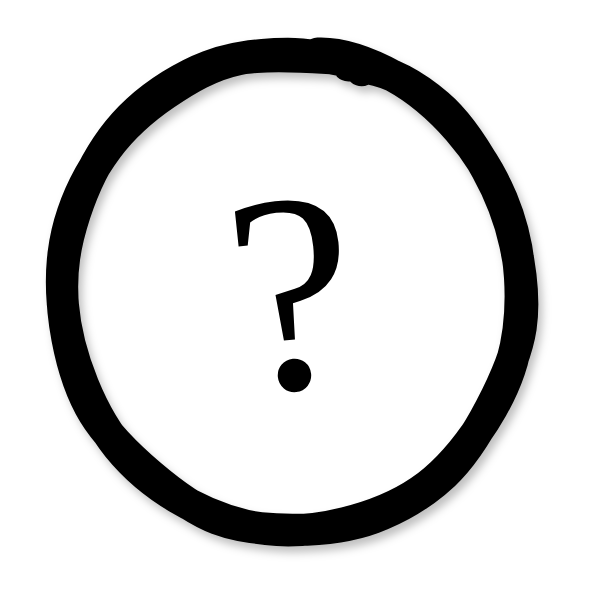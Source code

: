 <mxfile compressed="true" version="14.8.1" type="github" pages="2"><diagram id="52SWHgsBKzSKNYgakw62" name="README"><mxGraphModel dx="1426" dy="964" grid="1" gridSize="10" guides="1" tooltips="1" connect="1" arrows="1" fold="1" page="1" pageScale="1" pageWidth="1920" pageHeight="1200" math="0" shadow="0"><root><mxCell id="0"/><mxCell id="1" parent="0"/><mxCell id="xcdYKB0gGcqWvCre-Eui-1" value="&lt;font style=&quot;font-size: 142px&quot;&gt;?&lt;/font&gt;" style="ellipse;whiteSpace=wrap;html=1;aspect=fixed;sketch=1;fontFamily=Comic Sans MS;fontSize=122;strokeWidth=16;fillStyle=auto;fillColor=none;shadow=1;rotation=354;" vertex="1" parent="1"><mxGeometry x="840" y="480" width="240" height="240" as="geometry"/></mxCell></root></mxGraphModel></diagram><diagram id="dZ1PI51HnO5ZqcpCGSKP" name="Page-4"><mxGraphModel dx="1426" dy="918" grid="1" gridSize="10" guides="1" tooltips="1" connect="1" arrows="1" fold="1" page="1" pageScale="1" pageWidth="1920" pageHeight="1200" math="0" shadow="0"><root><mxCell id="iO7XBx3UWyeLe_BWrbrv-0"/><mxCell id="iO7XBx3UWyeLe_BWrbrv-1" parent="iO7XBx3UWyeLe_BWrbrv-0"/><mxCell id="K7h-D2wpLNWhD3SLHysE-43" style="edgeStyle=orthogonalEdgeStyle;rounded=0;orthogonalLoop=1;jettySize=auto;html=1;entryX=0.5;entryY=0;entryDx=0;entryDy=0;endArrow=none;endFill=0;exitX=0.5;exitY=1;exitDx=0;exitDy=0;sketch=0;shadow=0;" edge="1" parent="iO7XBx3UWyeLe_BWrbrv-1" source="K7h-D2wpLNWhD3SLHysE-10" target="K7h-D2wpLNWhD3SLHysE-40"><mxGeometry relative="1" as="geometry"/></mxCell><mxCell id="K7h-D2wpLNWhD3SLHysE-10" value="Start" style="ellipse;sketch=0;shadow=0;" vertex="1" parent="iO7XBx3UWyeLe_BWrbrv-1"><mxGeometry x="451" y="260" width="80" height="80" as="geometry"/></mxCell><mxCell id="K7h-D2wpLNWhD3SLHysE-11" value="Setup" style="rounded=1;sketch=0;shadow=0;" vertex="1" parent="iO7XBx3UWyeLe_BWrbrv-1"><mxGeometry x="70" y="470" width="80" height="30" as="geometry"/></mxCell><mxCell id="K7h-D2wpLNWhD3SLHysE-12" value="" style="edgeStyle=elbowEdgeStyle;elbow=vertical;endArrow=none;endFill=0;rounded=0;sketch=0;shadow=0;" edge="1" source="K7h-D2wpLNWhD3SLHysE-10" target="K7h-D2wpLNWhD3SLHysE-11" parent="iO7XBx3UWyeLe_BWrbrv-1"><mxGeometry relative="1" as="geometry"/></mxCell><mxCell id="K7h-D2wpLNWhD3SLHysE-13" value="Webiste" style="rounded=1;sketch=0;shadow=0;" vertex="1" parent="iO7XBx3UWyeLe_BWrbrv-1"><mxGeometry x="165" y="470" width="80" height="30" as="geometry"/></mxCell><mxCell id="K7h-D2wpLNWhD3SLHysE-14" value="" style="edgeStyle=elbowEdgeStyle;elbow=vertical;endArrow=none;endFill=0;rounded=0;sketch=0;shadow=0;" edge="1" source="K7h-D2wpLNWhD3SLHysE-10" target="K7h-D2wpLNWhD3SLHysE-13" parent="iO7XBx3UWyeLe_BWrbrv-1"><mxGeometry relative="1" as="geometry"/></mxCell><mxCell id="K7h-D2wpLNWhD3SLHysE-15" value="Landing" style="rounded=1;sketch=0;shadow=0;" vertex="1" parent="iO7XBx3UWyeLe_BWrbrv-1"><mxGeometry x="261" y="470" width="80" height="30" as="geometry"/></mxCell><mxCell id="K7h-D2wpLNWhD3SLHysE-16" value="" style="edgeStyle=elbowEdgeStyle;elbow=vertical;endArrow=none;endFill=0;rounded=0;sketch=0;shadow=0;" edge="1" source="K7h-D2wpLNWhD3SLHysE-10" target="K7h-D2wpLNWhD3SLHysE-15" parent="iO7XBx3UWyeLe_BWrbrv-1"><mxGeometry relative="1" as="geometry"/></mxCell><mxCell id="K7h-D2wpLNWhD3SLHysE-17" value="Blog" style="rounded=1;sketch=0;shadow=0;" vertex="1" parent="iO7XBx3UWyeLe_BWrbrv-1"><mxGeometry x="356" y="470" width="80" height="30" as="geometry"/></mxCell><mxCell id="K7h-D2wpLNWhD3SLHysE-18" value="" style="edgeStyle=elbowEdgeStyle;elbow=vertical;endArrow=none;endFill=0;rounded=0;sketch=0;shadow=0;" edge="1" source="K7h-D2wpLNWhD3SLHysE-10" target="K7h-D2wpLNWhD3SLHysE-17" parent="iO7XBx3UWyeLe_BWrbrv-1"><mxGeometry relative="1" as="geometry"/></mxCell><mxCell id="K7h-D2wpLNWhD3SLHysE-19" value="Entry" style="rounded=1;sketch=0;shadow=0;" vertex="1" parent="iO7XBx3UWyeLe_BWrbrv-1"><mxGeometry x="737" y="470" width="80" height="30" as="geometry"/></mxCell><mxCell id="K7h-D2wpLNWhD3SLHysE-20" value="" style="edgeStyle=elbowEdgeStyle;elbow=vertical;endArrow=none;endFill=0;rounded=0;sketch=0;dashed=1;shadow=0;" edge="1" source="K7h-D2wpLNWhD3SLHysE-10" target="K7h-D2wpLNWhD3SLHysE-19" parent="iO7XBx3UWyeLe_BWrbrv-1"><mxGeometry relative="1" as="geometry"/></mxCell><mxCell id="K7h-D2wpLNWhD3SLHysE-23" value="Loja" style="rounded=1;sketch=0;shadow=0;" vertex="1" parent="iO7XBx3UWyeLe_BWrbrv-1"><mxGeometry x="546" y="600" width="80" height="30" as="geometry"/></mxCell><mxCell id="K7h-D2wpLNWhD3SLHysE-24" value="" style="edgeStyle=elbowEdgeStyle;elbow=vertical;rounded=0;endFill=0;endArrow=none;sketch=0;dashed=1;shadow=0;" edge="1" source="K7h-D2wpLNWhD3SLHysE-19" target="K7h-D2wpLNWhD3SLHysE-23" parent="iO7XBx3UWyeLe_BWrbrv-1"><mxGeometry relative="1" as="geometry"/></mxCell><mxCell id="K7h-D2wpLNWhD3SLHysE-27" value="Web App" style="rounded=1;sketch=0;shadow=0;" vertex="1" parent="iO7XBx3UWyeLe_BWrbrv-1"><mxGeometry x="642" y="600" width="80" height="30" as="geometry"/></mxCell><mxCell id="K7h-D2wpLNWhD3SLHysE-28" value="" style="edgeStyle=elbowEdgeStyle;elbow=vertical;rounded=0;endFill=0;endArrow=none;sketch=0;dashed=1;shadow=0;" edge="1" source="K7h-D2wpLNWhD3SLHysE-19" target="K7h-D2wpLNWhD3SLHysE-27" parent="iO7XBx3UWyeLe_BWrbrv-1"><mxGeometry relative="1" as="geometry"/></mxCell><mxCell id="K7h-D2wpLNWhD3SLHysE-29" value="App" style="rounded=1;sketch=0;shadow=0;" vertex="1" parent="iO7XBx3UWyeLe_BWrbrv-1"><mxGeometry x="832" y="600" width="80" height="30" as="geometry"/></mxCell><mxCell id="K7h-D2wpLNWhD3SLHysE-30" value="" style="edgeStyle=elbowEdgeStyle;elbow=vertical;rounded=0;endFill=0;endArrow=none;sketch=0;dashed=1;shadow=0;" edge="1" source="K7h-D2wpLNWhD3SLHysE-19" target="K7h-D2wpLNWhD3SLHysE-29" parent="iO7XBx3UWyeLe_BWrbrv-1"><mxGeometry relative="1" as="geometry"/></mxCell><mxCell id="K7h-D2wpLNWhD3SLHysE-31" value="..." style="rounded=1;sketch=0;shadow=0;" vertex="1" parent="iO7XBx3UWyeLe_BWrbrv-1"><mxGeometry x="927" y="600" width="80" height="30" as="geometry"/></mxCell><mxCell id="K7h-D2wpLNWhD3SLHysE-32" value="" style="edgeStyle=elbowEdgeStyle;elbow=vertical;rounded=0;endFill=0;endArrow=none;sketch=0;dashed=1;shadow=0;" edge="1" source="K7h-D2wpLNWhD3SLHysE-19" target="K7h-D2wpLNWhD3SLHysE-31" parent="iO7XBx3UWyeLe_BWrbrv-1"><mxGeometry relative="1" as="geometry"/></mxCell><mxCell id="K7h-D2wpLNWhD3SLHysE-40" value="Redes" style="rounded=1;sketch=0;shadow=0;" vertex="1" parent="iO7XBx3UWyeLe_BWrbrv-1"><mxGeometry x="1118" y="470" width="80" height="30" as="geometry"/></mxCell><mxCell id="wecu5aVDHBJSFcD1x9cc-5" value="Suporte" style="rounded=1;sketch=0;shadow=0;" vertex="1" parent="iO7XBx3UWyeLe_BWrbrv-1"><mxGeometry x="1020" y="600" width="80" height="30" as="geometry"/></mxCell><mxCell id="wecu5aVDHBJSFcD1x9cc-7" value="" style="edgeStyle=elbowEdgeStyle;elbow=vertical;rounded=0;endFill=0;endArrow=none;sketch=0;dashed=1;shadow=0;" edge="1" parent="iO7XBx3UWyeLe_BWrbrv-1" source="K7h-D2wpLNWhD3SLHysE-19"><mxGeometry relative="1" as="geometry"><mxPoint x="880" y="500" as="sourcePoint"/><mxPoint x="1060" y="600" as="targetPoint"/></mxGeometry></mxCell></root></mxGraphModel></diagram></mxfile>